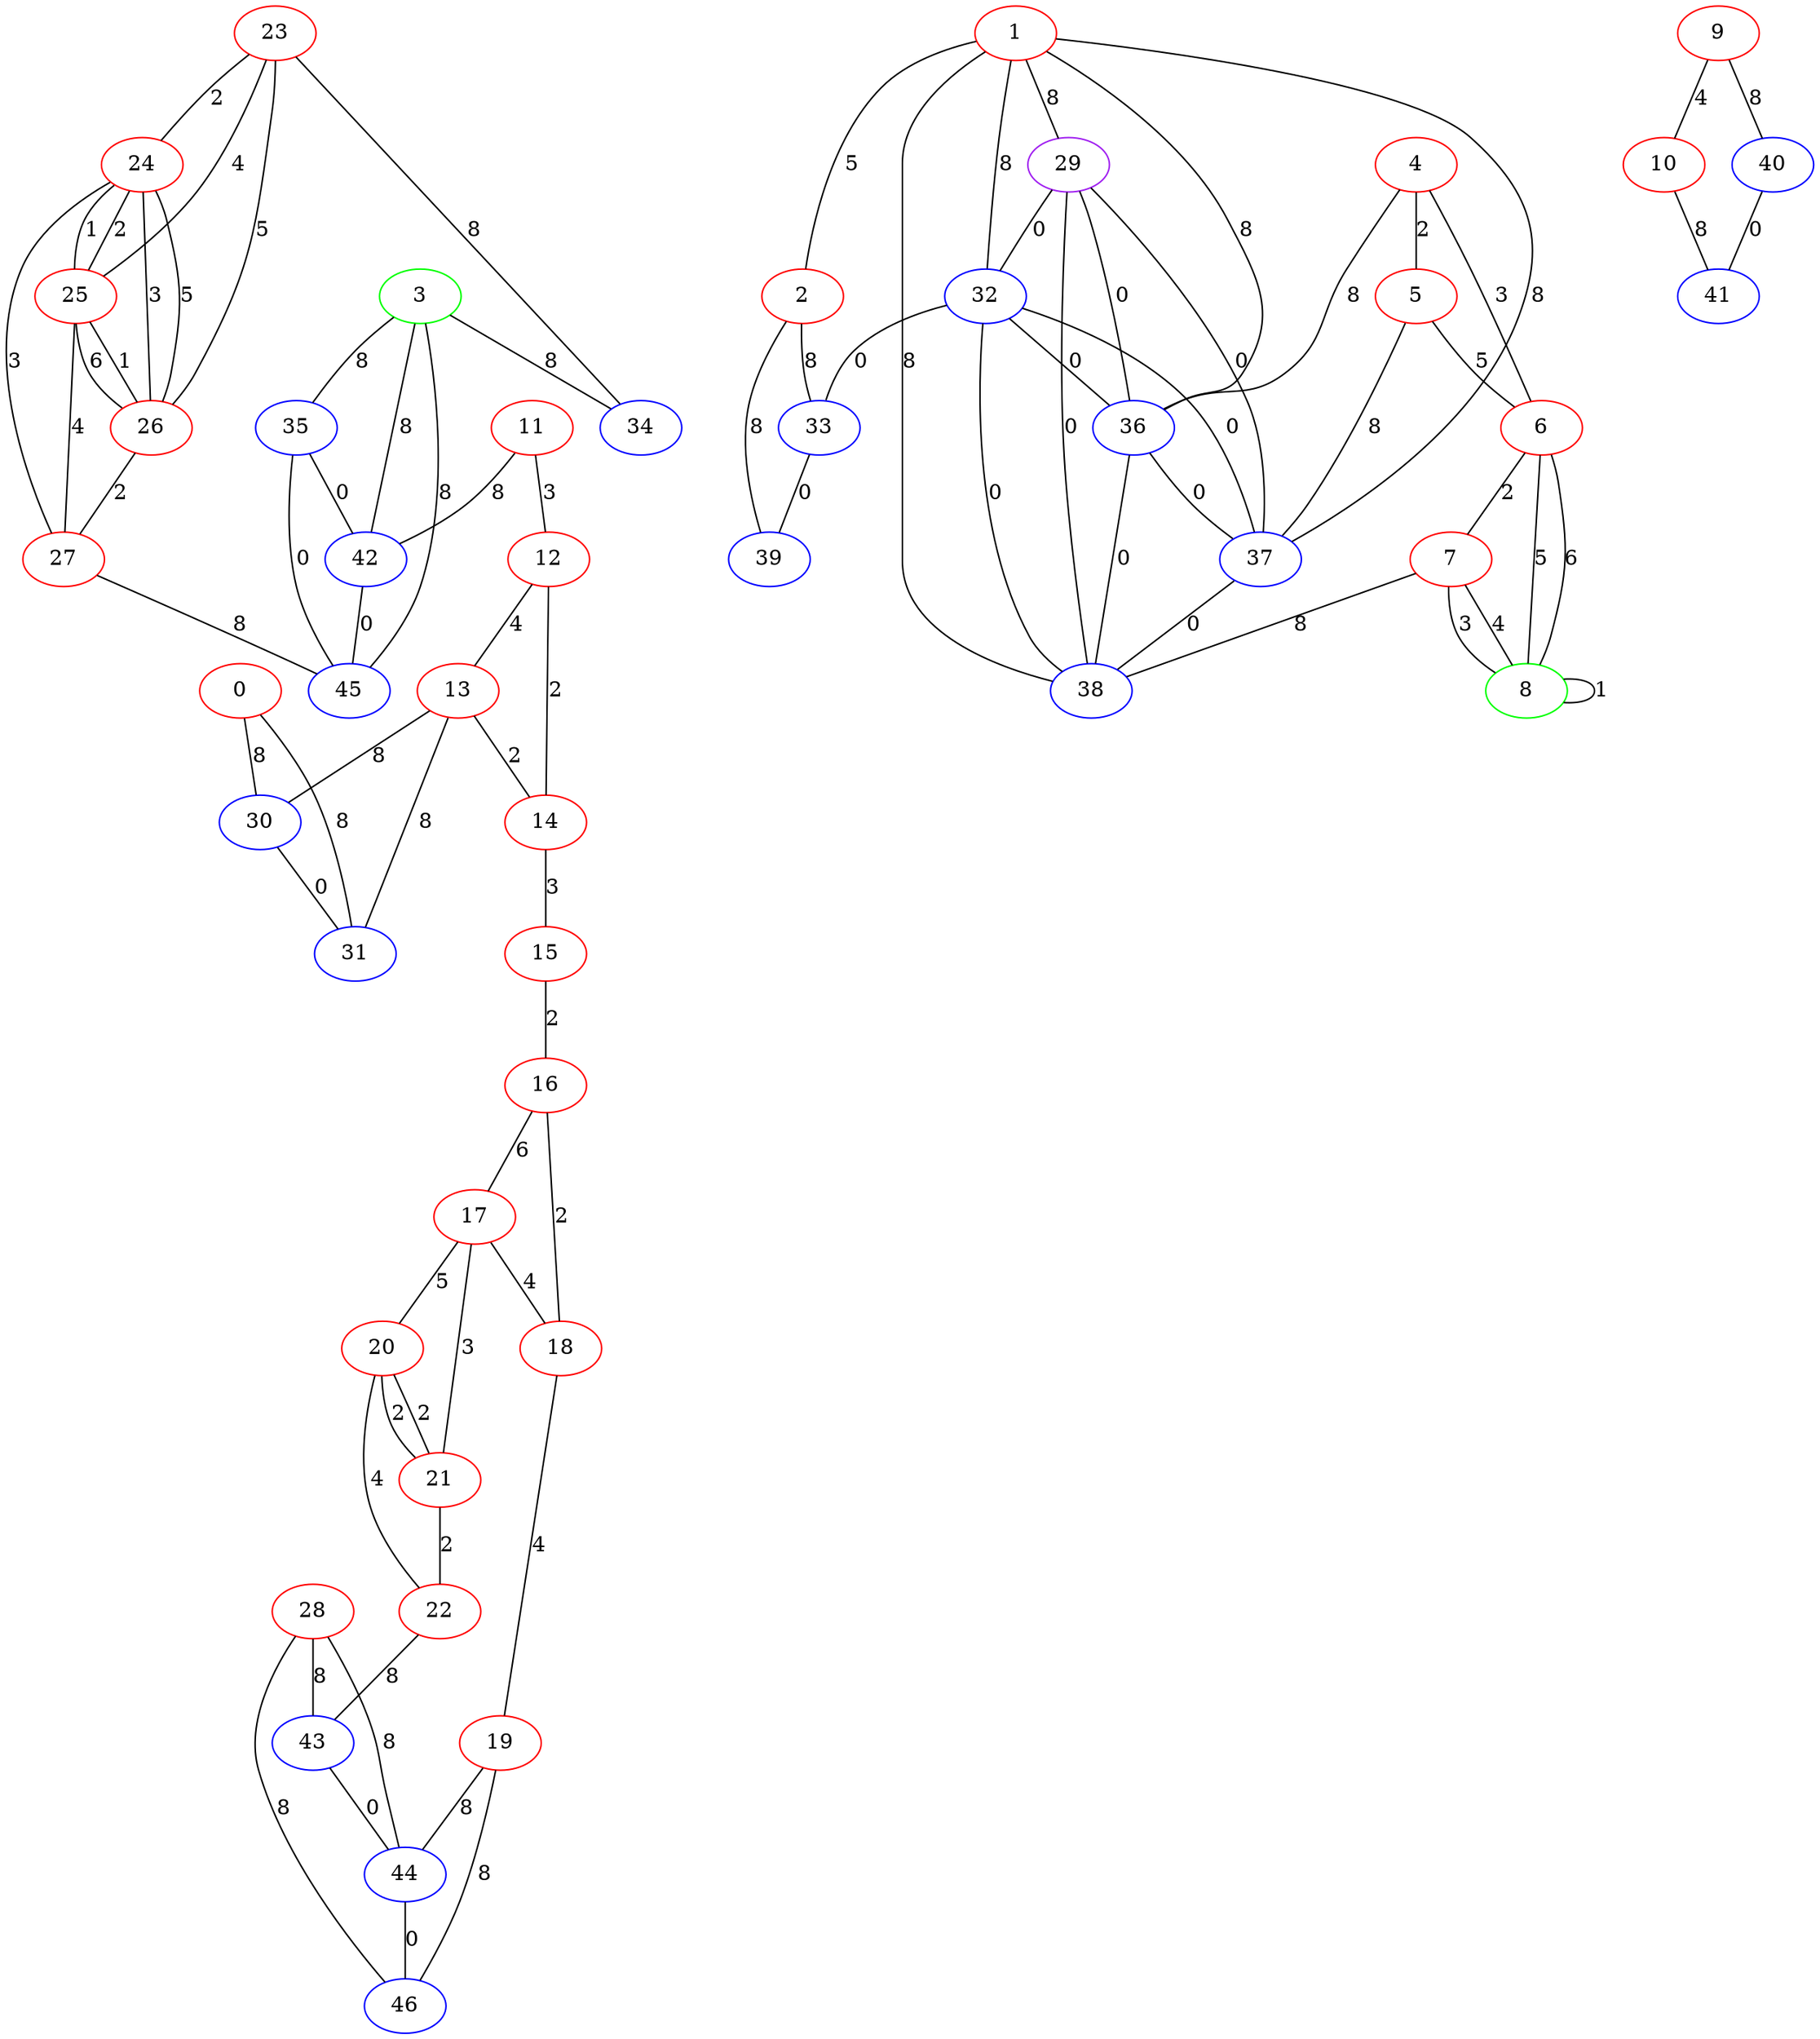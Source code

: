 graph "" {
0 [color=red, weight=1];
1 [color=red, weight=1];
2 [color=red, weight=1];
3 [color=green, weight=2];
4 [color=red, weight=1];
5 [color=red, weight=1];
6 [color=red, weight=1];
7 [color=red, weight=1];
8 [color=green, weight=2];
9 [color=red, weight=1];
10 [color=red, weight=1];
11 [color=red, weight=1];
12 [color=red, weight=1];
13 [color=red, weight=1];
14 [color=red, weight=1];
15 [color=red, weight=1];
16 [color=red, weight=1];
17 [color=red, weight=1];
18 [color=red, weight=1];
19 [color=red, weight=1];
20 [color=red, weight=1];
21 [color=red, weight=1];
22 [color=red, weight=1];
23 [color=red, weight=1];
24 [color=red, weight=1];
25 [color=red, weight=1];
26 [color=red, weight=1];
27 [color=red, weight=1];
28 [color=red, weight=1];
29 [color=purple, weight=4];
30 [color=blue, weight=3];
31 [color=blue, weight=3];
32 [color=blue, weight=3];
33 [color=blue, weight=3];
34 [color=blue, weight=3];
35 [color=blue, weight=3];
36 [color=blue, weight=3];
37 [color=blue, weight=3];
38 [color=blue, weight=3];
39 [color=blue, weight=3];
40 [color=blue, weight=3];
41 [color=blue, weight=3];
42 [color=blue, weight=3];
43 [color=blue, weight=3];
44 [color=blue, weight=3];
45 [color=blue, weight=3];
46 [color=blue, weight=3];
0 -- 30  [key=0, label=8];
0 -- 31  [key=0, label=8];
1 -- 32  [key=0, label=8];
1 -- 2  [key=0, label=5];
1 -- 36  [key=0, label=8];
1 -- 37  [key=0, label=8];
1 -- 38  [key=0, label=8];
1 -- 29  [key=0, label=8];
2 -- 39  [key=0, label=8];
2 -- 33  [key=0, label=8];
3 -- 34  [key=0, label=8];
3 -- 35  [key=0, label=8];
3 -- 42  [key=0, label=8];
3 -- 45  [key=0, label=8];
4 -- 36  [key=0, label=8];
4 -- 5  [key=0, label=2];
4 -- 6  [key=0, label=3];
5 -- 37  [key=0, label=8];
5 -- 6  [key=0, label=5];
6 -- 8  [key=0, label=5];
6 -- 8  [key=1, label=6];
6 -- 7  [key=0, label=2];
7 -- 8  [key=0, label=3];
7 -- 8  [key=1, label=4];
7 -- 38  [key=0, label=8];
8 -- 8  [key=0, label=1];
9 -- 40  [key=0, label=8];
9 -- 10  [key=0, label=4];
10 -- 41  [key=0, label=8];
11 -- 42  [key=0, label=8];
11 -- 12  [key=0, label=3];
12 -- 13  [key=0, label=4];
12 -- 14  [key=0, label=2];
13 -- 30  [key=0, label=8];
13 -- 14  [key=0, label=2];
13 -- 31  [key=0, label=8];
14 -- 15  [key=0, label=3];
15 -- 16  [key=0, label=2];
16 -- 17  [key=0, label=6];
16 -- 18  [key=0, label=2];
17 -- 18  [key=0, label=4];
17 -- 20  [key=0, label=5];
17 -- 21  [key=0, label=3];
18 -- 19  [key=0, label=4];
19 -- 44  [key=0, label=8];
19 -- 46  [key=0, label=8];
20 -- 21  [key=0, label=2];
20 -- 21  [key=1, label=2];
20 -- 22  [key=0, label=4];
21 -- 22  [key=0, label=2];
22 -- 43  [key=0, label=8];
23 -- 24  [key=0, label=2];
23 -- 25  [key=0, label=4];
23 -- 26  [key=0, label=5];
23 -- 34  [key=0, label=8];
24 -- 25  [key=0, label=2];
24 -- 25  [key=1, label=1];
24 -- 26  [key=0, label=3];
24 -- 26  [key=1, label=5];
24 -- 27  [key=0, label=3];
25 -- 26  [key=0, label=1];
25 -- 26  [key=1, label=6];
25 -- 27  [key=0, label=4];
26 -- 27  [key=0, label=2];
27 -- 45  [key=0, label=8];
28 -- 43  [key=0, label=8];
28 -- 44  [key=0, label=8];
28 -- 46  [key=0, label=8];
29 -- 32  [key=0, label=0];
29 -- 36  [key=0, label=0];
29 -- 37  [key=0, label=0];
29 -- 38  [key=0, label=0];
30 -- 31  [key=0, label=0];
32 -- 36  [key=0, label=0];
32 -- 37  [key=0, label=0];
32 -- 38  [key=0, label=0];
32 -- 33  [key=0, label=0];
33 -- 39  [key=0, label=0];
35 -- 42  [key=0, label=0];
35 -- 45  [key=0, label=0];
36 -- 37  [key=0, label=0];
36 -- 38  [key=0, label=0];
37 -- 38  [key=0, label=0];
40 -- 41  [key=0, label=0];
42 -- 45  [key=0, label=0];
43 -- 44  [key=0, label=0];
44 -- 46  [key=0, label=0];
}
